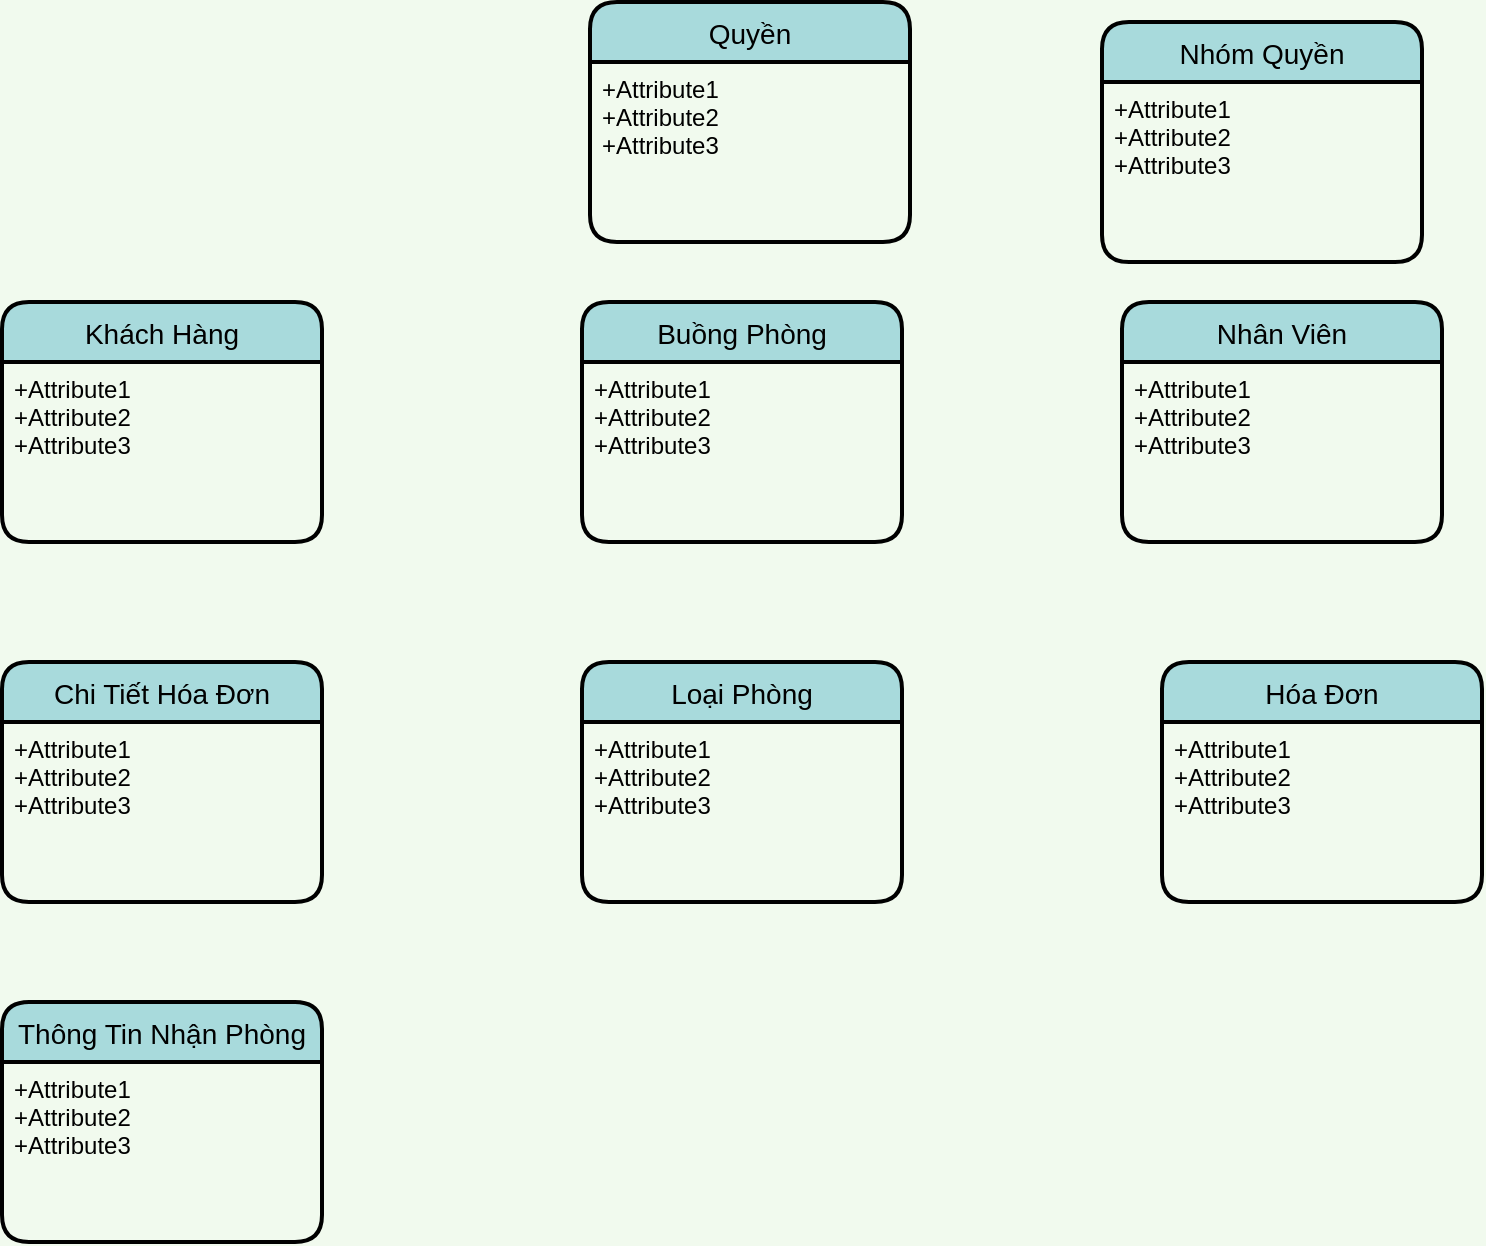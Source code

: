 <mxfile version="14.1.3" type="github">
  <diagram id="ZVVWfZMViWKJLwM7EidN" name="Page-1">
    <mxGraphModel dx="1422" dy="804" grid="1" gridSize="10" guides="1" tooltips="1" connect="1" arrows="1" fold="1" page="1" pageScale="1" pageWidth="827" pageHeight="1169" background="#F1FAEE" math="0" shadow="0">
      <root>
        <mxCell id="0" />
        <mxCell id="1" parent="0" />
        <mxCell id="YB05C7Pb-uXemA97MWsQ-250" value="Khách Hàng" style="swimlane;childLayout=stackLayout;horizontal=1;startSize=30;horizontalStack=0;rounded=1;fontSize=14;fontStyle=0;strokeWidth=2;resizeParent=0;resizeLast=1;shadow=0;dashed=0;align=center;fillColor=#A8DADC;" vertex="1" parent="1">
          <mxGeometry x="40" y="160" width="160" height="120" as="geometry" />
        </mxCell>
        <mxCell id="YB05C7Pb-uXemA97MWsQ-251" value="+Attribute1&#xa;+Attribute2&#xa;+Attribute3" style="align=left;strokeColor=none;fillColor=none;spacingLeft=4;fontSize=12;verticalAlign=top;resizable=0;rotatable=0;part=1;" vertex="1" parent="YB05C7Pb-uXemA97MWsQ-250">
          <mxGeometry y="30" width="160" height="90" as="geometry" />
        </mxCell>
        <mxCell id="YB05C7Pb-uXemA97MWsQ-253" value="Buồng Phòng" style="swimlane;childLayout=stackLayout;horizontal=1;startSize=30;horizontalStack=0;rounded=1;fontSize=14;fontStyle=0;strokeWidth=2;resizeParent=0;resizeLast=1;shadow=0;dashed=0;align=center;fillColor=#A8DADC;" vertex="1" parent="1">
          <mxGeometry x="330" y="160" width="160" height="120" as="geometry" />
        </mxCell>
        <mxCell id="YB05C7Pb-uXemA97MWsQ-254" value="+Attribute1&#xa;+Attribute2&#xa;+Attribute3" style="align=left;strokeColor=none;fillColor=none;spacingLeft=4;fontSize=12;verticalAlign=top;resizable=0;rotatable=0;part=1;" vertex="1" parent="YB05C7Pb-uXemA97MWsQ-253">
          <mxGeometry y="30" width="160" height="90" as="geometry" />
        </mxCell>
        <mxCell id="YB05C7Pb-uXemA97MWsQ-255" value="Nhân Viên" style="swimlane;childLayout=stackLayout;horizontal=1;startSize=30;horizontalStack=0;rounded=1;fontSize=14;fontStyle=0;strokeWidth=2;resizeParent=0;resizeLast=1;shadow=0;dashed=0;align=center;fillColor=#A8DADC;" vertex="1" parent="1">
          <mxGeometry x="600" y="160" width="160" height="120" as="geometry" />
        </mxCell>
        <mxCell id="YB05C7Pb-uXemA97MWsQ-256" value="+Attribute1&#xa;+Attribute2&#xa;+Attribute3" style="align=left;strokeColor=none;fillColor=none;spacingLeft=4;fontSize=12;verticalAlign=top;resizable=0;rotatable=0;part=1;" vertex="1" parent="YB05C7Pb-uXemA97MWsQ-255">
          <mxGeometry y="30" width="160" height="90" as="geometry" />
        </mxCell>
        <mxCell id="YB05C7Pb-uXemA97MWsQ-257" value="Loại Phòng" style="swimlane;childLayout=stackLayout;horizontal=1;startSize=30;horizontalStack=0;rounded=1;fontSize=14;fontStyle=0;strokeWidth=2;resizeParent=0;resizeLast=1;shadow=0;dashed=0;align=center;fillColor=#A8DADC;" vertex="1" parent="1">
          <mxGeometry x="330" y="340" width="160" height="120" as="geometry" />
        </mxCell>
        <mxCell id="YB05C7Pb-uXemA97MWsQ-258" value="+Attribute1&#xa;+Attribute2&#xa;+Attribute3" style="align=left;strokeColor=none;fillColor=none;spacingLeft=4;fontSize=12;verticalAlign=top;resizable=0;rotatable=0;part=1;" vertex="1" parent="YB05C7Pb-uXemA97MWsQ-257">
          <mxGeometry y="30" width="160" height="90" as="geometry" />
        </mxCell>
        <mxCell id="YB05C7Pb-uXemA97MWsQ-259" value="Hóa Đơn" style="swimlane;childLayout=stackLayout;horizontal=1;startSize=30;horizontalStack=0;rounded=1;fontSize=14;fontStyle=0;strokeWidth=2;resizeParent=0;resizeLast=1;shadow=0;dashed=0;align=center;fillColor=#A8DADC;" vertex="1" parent="1">
          <mxGeometry x="620" y="340" width="160" height="120" as="geometry" />
        </mxCell>
        <mxCell id="YB05C7Pb-uXemA97MWsQ-260" value="+Attribute1&#xa;+Attribute2&#xa;+Attribute3" style="align=left;strokeColor=none;fillColor=none;spacingLeft=4;fontSize=12;verticalAlign=top;resizable=0;rotatable=0;part=1;" vertex="1" parent="YB05C7Pb-uXemA97MWsQ-259">
          <mxGeometry y="30" width="160" height="90" as="geometry" />
        </mxCell>
        <mxCell id="YB05C7Pb-uXemA97MWsQ-261" value="Chi Tiết Hóa Đơn" style="swimlane;childLayout=stackLayout;horizontal=1;startSize=30;horizontalStack=0;rounded=1;fontSize=14;fontStyle=0;strokeWidth=2;resizeParent=0;resizeLast=1;shadow=0;dashed=0;align=center;fillColor=#A8DADC;" vertex="1" parent="1">
          <mxGeometry x="40" y="340" width="160" height="120" as="geometry" />
        </mxCell>
        <mxCell id="YB05C7Pb-uXemA97MWsQ-262" value="+Attribute1&#xa;+Attribute2&#xa;+Attribute3" style="align=left;strokeColor=none;fillColor=none;spacingLeft=4;fontSize=12;verticalAlign=top;resizable=0;rotatable=0;part=1;" vertex="1" parent="YB05C7Pb-uXemA97MWsQ-261">
          <mxGeometry y="30" width="160" height="90" as="geometry" />
        </mxCell>
        <mxCell id="YB05C7Pb-uXemA97MWsQ-263" value="Nhóm Quyền" style="swimlane;childLayout=stackLayout;horizontal=1;startSize=30;horizontalStack=0;rounded=1;fontSize=14;fontStyle=0;strokeWidth=2;resizeParent=0;resizeLast=1;shadow=0;dashed=0;align=center;fillColor=#A8DADC;" vertex="1" parent="1">
          <mxGeometry x="590" y="20" width="160" height="120" as="geometry" />
        </mxCell>
        <mxCell id="YB05C7Pb-uXemA97MWsQ-264" value="+Attribute1&#xa;+Attribute2&#xa;+Attribute3" style="align=left;strokeColor=none;fillColor=none;spacingLeft=4;fontSize=12;verticalAlign=top;resizable=0;rotatable=0;part=1;" vertex="1" parent="YB05C7Pb-uXemA97MWsQ-263">
          <mxGeometry y="30" width="160" height="90" as="geometry" />
        </mxCell>
        <mxCell id="YB05C7Pb-uXemA97MWsQ-265" value="Quyền" style="swimlane;childLayout=stackLayout;horizontal=1;startSize=30;horizontalStack=0;rounded=1;fontSize=14;fontStyle=0;strokeWidth=2;resizeParent=0;resizeLast=1;shadow=0;dashed=0;align=center;fillColor=#A8DADC;" vertex="1" parent="1">
          <mxGeometry x="334" y="10" width="160" height="120" as="geometry" />
        </mxCell>
        <mxCell id="YB05C7Pb-uXemA97MWsQ-266" value="+Attribute1&#xa;+Attribute2&#xa;+Attribute3" style="align=left;strokeColor=none;fillColor=none;spacingLeft=4;fontSize=12;verticalAlign=top;resizable=0;rotatable=0;part=1;" vertex="1" parent="YB05C7Pb-uXemA97MWsQ-265">
          <mxGeometry y="30" width="160" height="90" as="geometry" />
        </mxCell>
        <mxCell id="YB05C7Pb-uXemA97MWsQ-267" value="Thông Tin Nhận Phòng" style="swimlane;childLayout=stackLayout;horizontal=1;startSize=30;horizontalStack=0;rounded=1;fontSize=14;fontStyle=0;strokeWidth=2;resizeParent=0;resizeLast=1;shadow=0;dashed=0;align=center;fillColor=#A8DADC;" vertex="1" parent="1">
          <mxGeometry x="40" y="510" width="160" height="120" as="geometry" />
        </mxCell>
        <mxCell id="YB05C7Pb-uXemA97MWsQ-268" value="+Attribute1&#xa;+Attribute2&#xa;+Attribute3" style="align=left;strokeColor=none;fillColor=none;spacingLeft=4;fontSize=12;verticalAlign=top;resizable=0;rotatable=0;part=1;" vertex="1" parent="YB05C7Pb-uXemA97MWsQ-267">
          <mxGeometry y="30" width="160" height="90" as="geometry" />
        </mxCell>
      </root>
    </mxGraphModel>
  </diagram>
</mxfile>
